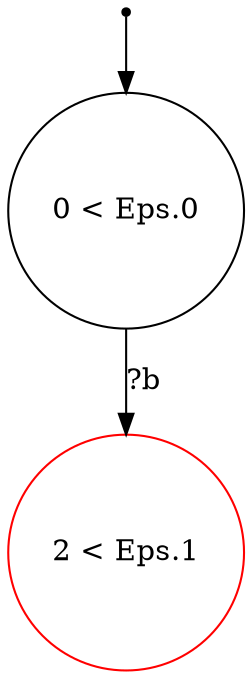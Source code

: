 digraph {
 node [shape=point] ENTRY
 node [shape=circle]
2 [label="2 < Eps.1
" color="red"]
0 [label="0 < Eps.0
"]
ENTRY -> 0
0 -> 2 [label="?b"]

}